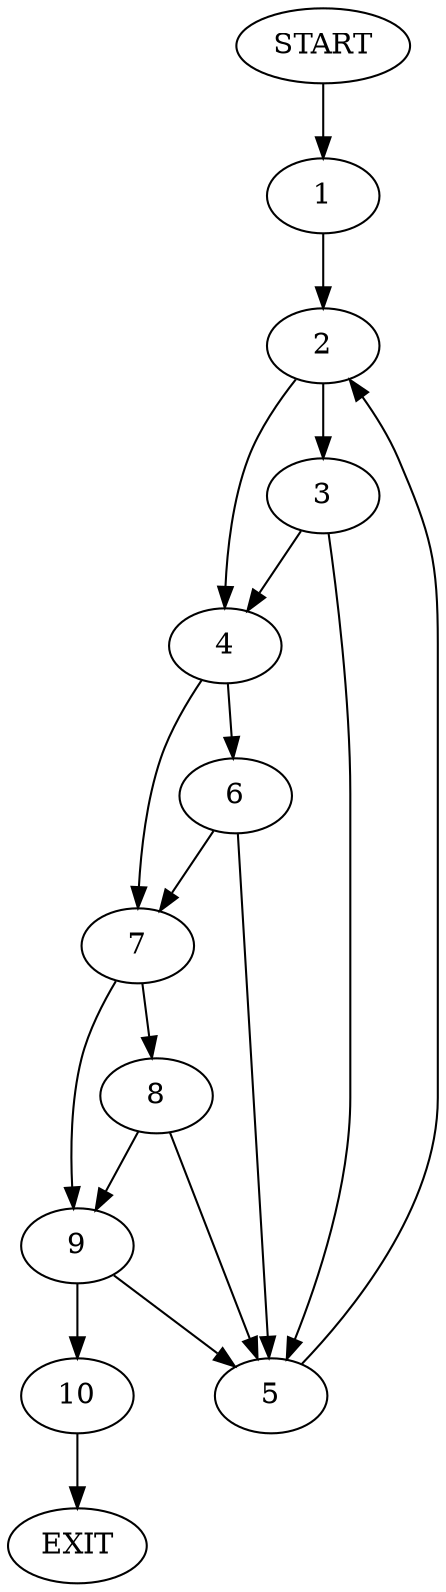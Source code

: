 digraph {
0 [label="START"]
11 [label="EXIT"]
0 -> 1
1 -> 2
2 -> 3
2 -> 4
3 -> 5
3 -> 4
4 -> 6
4 -> 7
5 -> 2
6 -> 5
6 -> 7
7 -> 8
7 -> 9
9 -> 5
9 -> 10
8 -> 5
8 -> 9
10 -> 11
}
